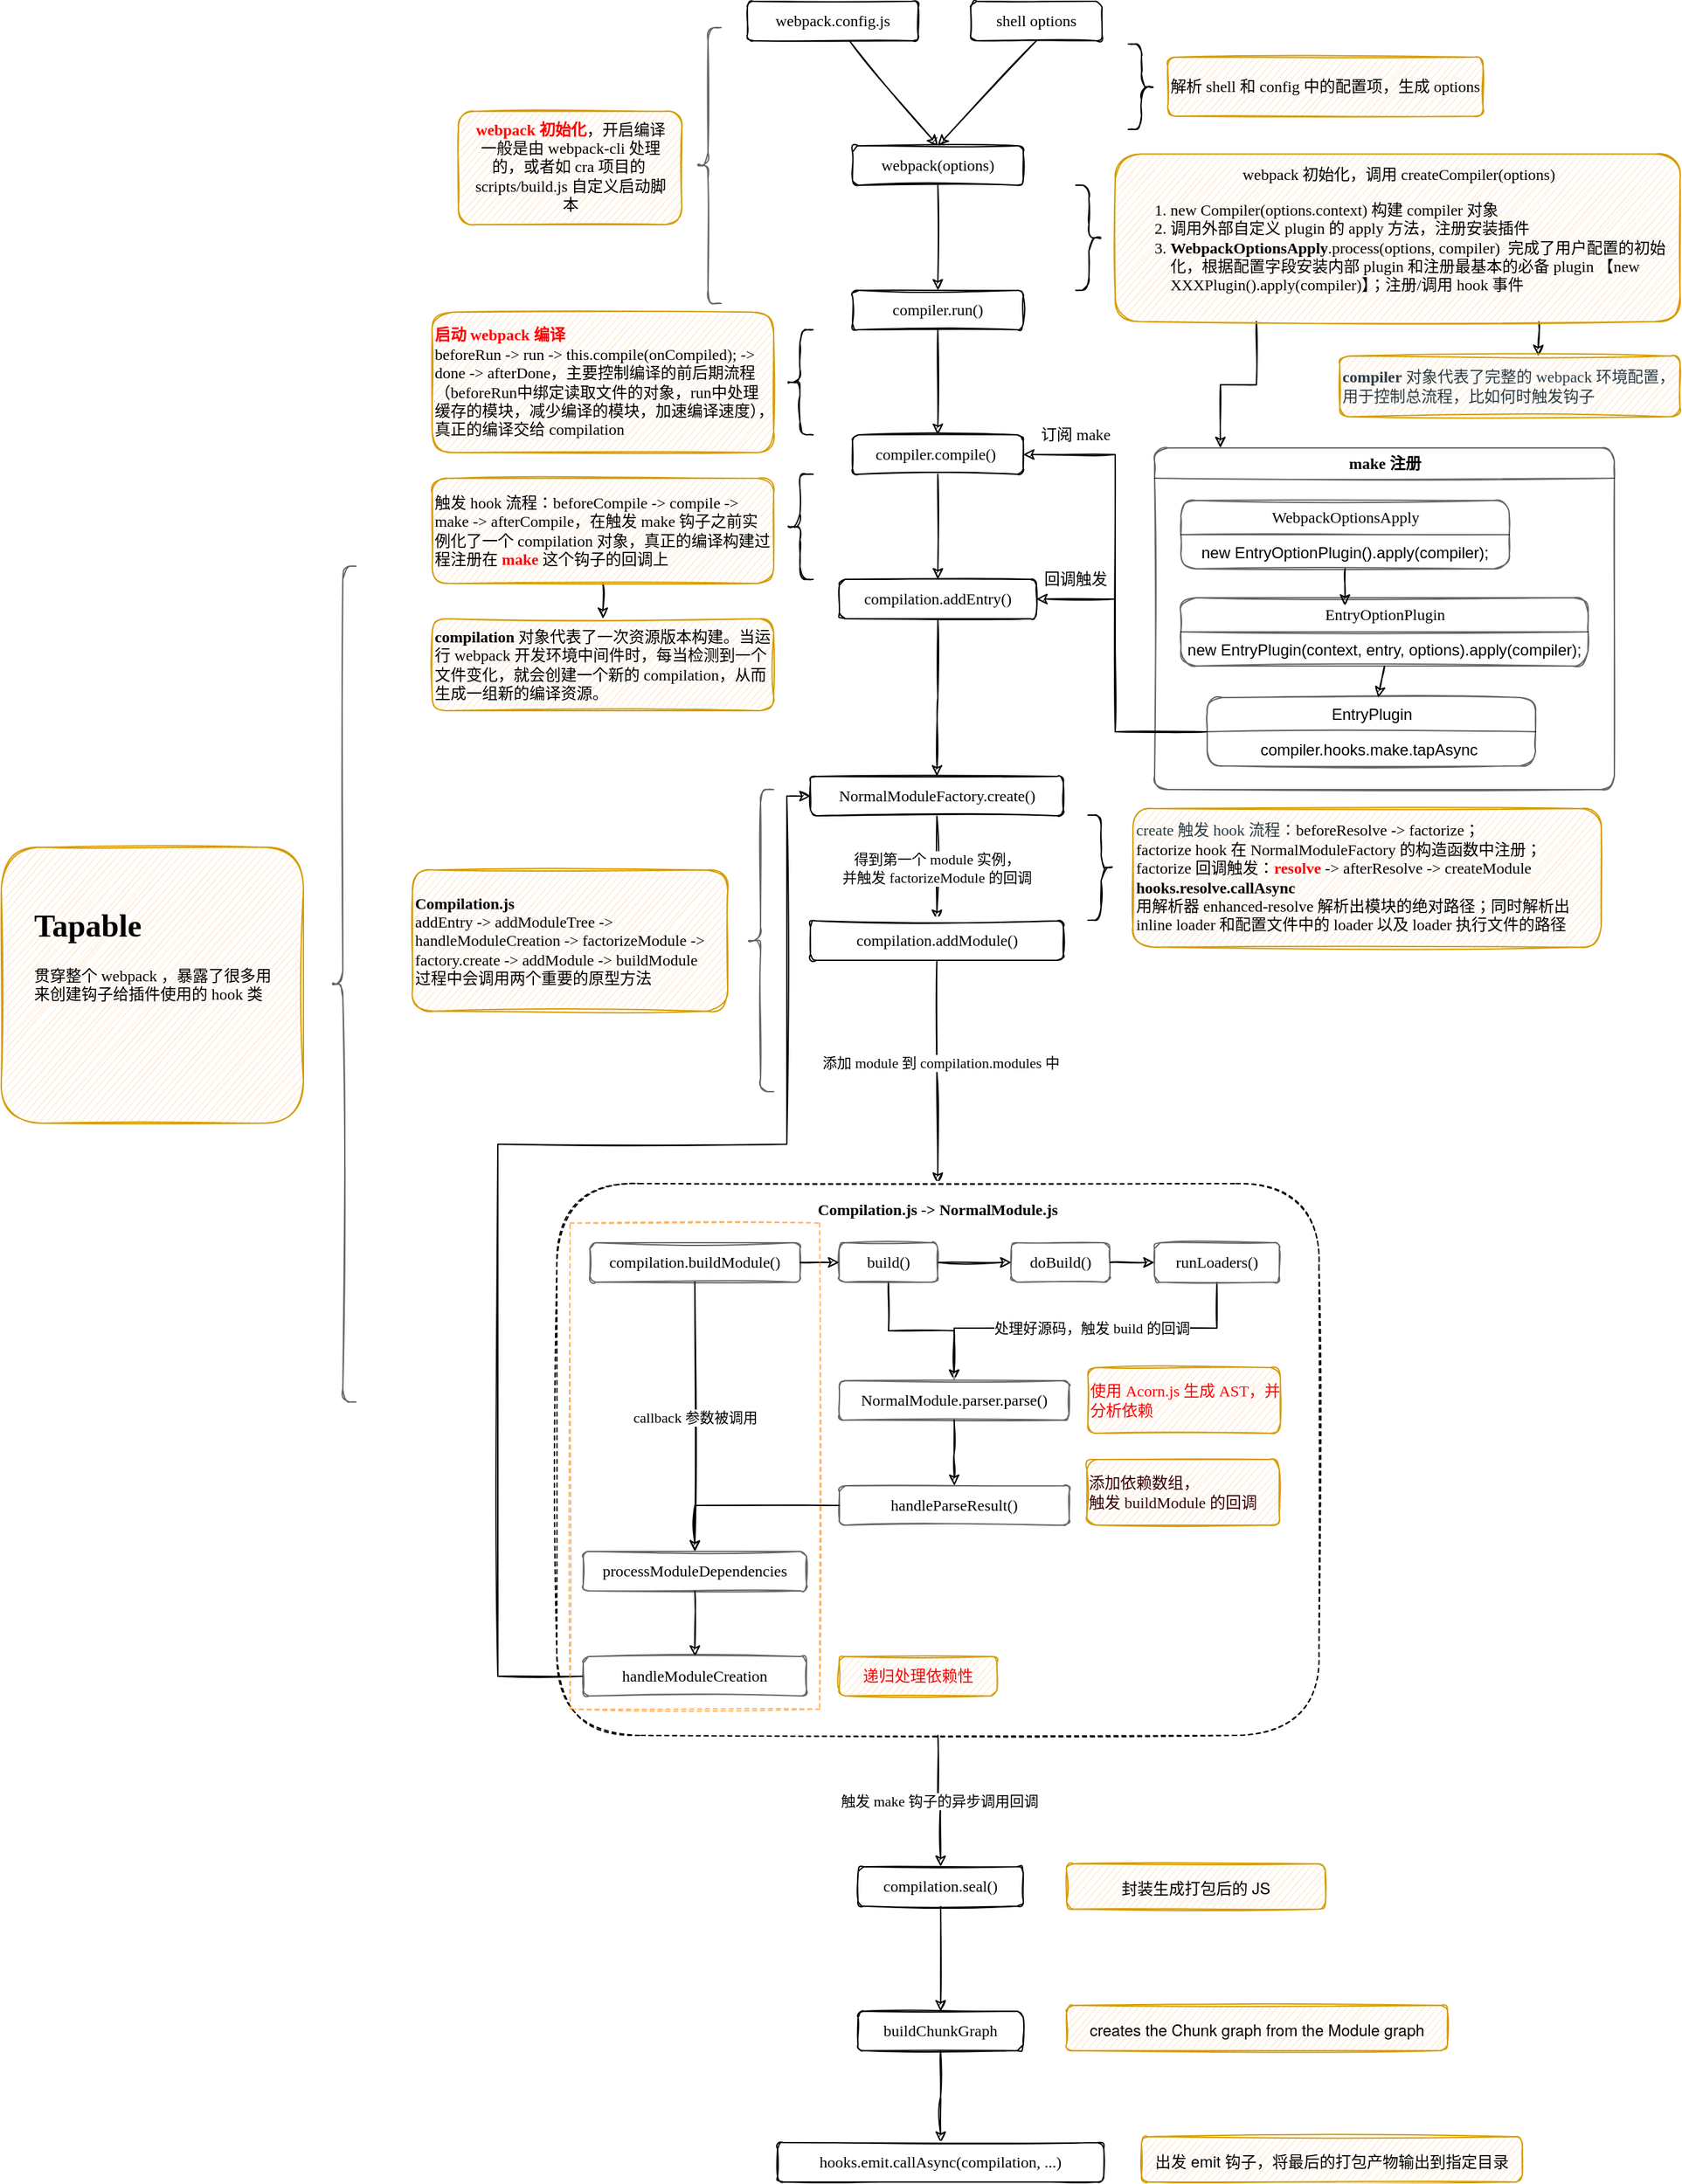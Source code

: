 <mxfile version="14.2.7" type="github">
  <diagram id="C5RBs43oDa-KdzZeNtuy" name="Page-1">
    <mxGraphModel dx="3348" dy="981" grid="1" gridSize="10" guides="1" tooltips="1" connect="1" arrows="1" fold="1" page="1" pageScale="1" pageWidth="1654" pageHeight="2336" background="none" math="0" shadow="0">
      <root>
        <mxCell id="WIyWlLk6GJQsqaUBKTNV-0" />
        <mxCell id="WIyWlLk6GJQsqaUBKTNV-1" parent="WIyWlLk6GJQsqaUBKTNV-0" />
        <mxCell id="P1UB7HSZ6pOWpeYqLjef-21" value="" style="rounded=0;orthogonalLoop=1;jettySize=auto;html=1;fontFamily=Comic Sans MS;entryX=0.5;entryY=0;entryDx=0;entryDy=0;sketch=1;" edge="1" parent="WIyWlLk6GJQsqaUBKTNV-1" source="P1UB7HSZ6pOWpeYqLjef-12" target="P1UB7HSZ6pOWpeYqLjef-20">
          <mxGeometry relative="1" as="geometry" />
        </mxCell>
        <mxCell id="P1UB7HSZ6pOWpeYqLjef-12" value="webpack.config.js" style="rounded=1;whiteSpace=wrap;html=1;fontFamily=Comic Sans MS;sketch=1;" vertex="1" parent="WIyWlLk6GJQsqaUBKTNV-1">
          <mxGeometry x="-912" y="160" width="130" height="30" as="geometry" />
        </mxCell>
        <mxCell id="P1UB7HSZ6pOWpeYqLjef-26" value="" style="edgeStyle=none;rounded=0;orthogonalLoop=1;jettySize=auto;html=1;fontFamily=Comic Sans MS;sketch=1;" edge="1" parent="WIyWlLk6GJQsqaUBKTNV-1" source="P1UB7HSZ6pOWpeYqLjef-20" target="P1UB7HSZ6pOWpeYqLjef-25">
          <mxGeometry relative="1" as="geometry" />
        </mxCell>
        <mxCell id="P1UB7HSZ6pOWpeYqLjef-20" value="webpack(options)" style="rounded=1;whiteSpace=wrap;html=1;fontFamily=Comic Sans MS;sketch=1;" vertex="1" parent="WIyWlLk6GJQsqaUBKTNV-1">
          <mxGeometry x="-832" y="270" width="130" height="30" as="geometry" />
        </mxCell>
        <mxCell id="P1UB7HSZ6pOWpeYqLjef-24" style="edgeStyle=none;rounded=0;orthogonalLoop=1;jettySize=auto;html=1;exitX=0.5;exitY=1;exitDx=0;exitDy=0;entryX=0.5;entryY=0;entryDx=0;entryDy=0;fontFamily=Comic Sans MS;sketch=1;" edge="1" parent="WIyWlLk6GJQsqaUBKTNV-1" source="P1UB7HSZ6pOWpeYqLjef-22" target="P1UB7HSZ6pOWpeYqLjef-20">
          <mxGeometry relative="1" as="geometry" />
        </mxCell>
        <mxCell id="P1UB7HSZ6pOWpeYqLjef-22" value="shell options" style="rounded=1;whiteSpace=wrap;html=1;fontFamily=Comic Sans MS;sketch=1;" vertex="1" parent="WIyWlLk6GJQsqaUBKTNV-1">
          <mxGeometry x="-742" y="160" width="100" height="30" as="geometry" />
        </mxCell>
        <mxCell id="P1UB7HSZ6pOWpeYqLjef-28" value="" style="edgeStyle=none;rounded=0;orthogonalLoop=1;jettySize=auto;html=1;fontFamily=Comic Sans MS;sketch=1;" edge="1" parent="WIyWlLk6GJQsqaUBKTNV-1" source="P1UB7HSZ6pOWpeYqLjef-25" target="P1UB7HSZ6pOWpeYqLjef-27">
          <mxGeometry relative="1" as="geometry" />
        </mxCell>
        <mxCell id="P1UB7HSZ6pOWpeYqLjef-25" value="compiler.run()" style="rounded=1;whiteSpace=wrap;html=1;fontFamily=Comic Sans MS;sketch=1;" vertex="1" parent="WIyWlLk6GJQsqaUBKTNV-1">
          <mxGeometry x="-832" y="380" width="130" height="30" as="geometry" />
        </mxCell>
        <mxCell id="P1UB7HSZ6pOWpeYqLjef-36" value="" style="edgeStyle=none;rounded=0;orthogonalLoop=1;jettySize=auto;html=1;fontFamily=Comic Sans MS;sketch=1;" edge="1" parent="WIyWlLk6GJQsqaUBKTNV-1" source="P1UB7HSZ6pOWpeYqLjef-27" target="P1UB7HSZ6pOWpeYqLjef-35">
          <mxGeometry relative="1" as="geometry" />
        </mxCell>
        <mxCell id="P1UB7HSZ6pOWpeYqLjef-27" value="&lt;span&gt;compiler.compile()&amp;nbsp;&lt;/span&gt;" style="rounded=1;whiteSpace=wrap;html=1;fontFamily=Comic Sans MS;sketch=1;" vertex="1" parent="WIyWlLk6GJQsqaUBKTNV-1">
          <mxGeometry x="-832" y="490" width="130" height="30" as="geometry" />
        </mxCell>
        <mxCell id="P1UB7HSZ6pOWpeYqLjef-33" value="" style="shape=curlyBracket;whiteSpace=wrap;html=1;rounded=1;fontFamily=Comic Sans MS;direction=west;sketch=1;" vertex="1" parent="WIyWlLk6GJQsqaUBKTNV-1">
          <mxGeometry x="-662" y="300" width="20" height="80" as="geometry" />
        </mxCell>
        <mxCell id="P1UB7HSZ6pOWpeYqLjef-120" style="edgeStyle=orthogonalEdgeStyle;rounded=0;sketch=1;orthogonalLoop=1;jettySize=auto;html=1;exitX=0.25;exitY=1;exitDx=0;exitDy=0;entryX=0.143;entryY=0;entryDx=0;entryDy=0;entryPerimeter=0;fontFamily=Comic Sans MS;" edge="1" parent="WIyWlLk6GJQsqaUBKTNV-1" source="P1UB7HSZ6pOWpeYqLjef-34" target="P1UB7HSZ6pOWpeYqLjef-104">
          <mxGeometry relative="1" as="geometry" />
        </mxCell>
        <mxCell id="P1UB7HSZ6pOWpeYqLjef-121" style="edgeStyle=orthogonalEdgeStyle;rounded=0;sketch=1;orthogonalLoop=1;jettySize=auto;html=1;exitX=0.75;exitY=1;exitDx=0;exitDy=0;entryX=0.583;entryY=0;entryDx=0;entryDy=0;entryPerimeter=0;fontFamily=Comic Sans MS;" edge="1" parent="WIyWlLk6GJQsqaUBKTNV-1" source="P1UB7HSZ6pOWpeYqLjef-34" target="P1UB7HSZ6pOWpeYqLjef-80">
          <mxGeometry relative="1" as="geometry" />
        </mxCell>
        <mxCell id="P1UB7HSZ6pOWpeYqLjef-34" value="&lt;div style=&quot;text-align: center&quot;&gt;&lt;span&gt;webpack 初始化，调用 createCompiler(options)&lt;/span&gt;&lt;/div&gt;&lt;ol&gt;&lt;li&gt;new Compiler(&lt;span&gt;options.context&lt;/span&gt;) 构建 compiler 对象&lt;br&gt;&lt;/li&gt;&lt;li&gt;调用外部自定义&amp;nbsp;plugin 的 apply 方法，注册安装插件&lt;/li&gt;&lt;li&gt;&lt;b&gt;WebpackOptionsApply&lt;/b&gt;.process(&lt;span&gt;options, compiler&lt;/span&gt;)&amp;nbsp; 完成了用户配置的初始化，根据配置字段安装内部 plugin 和注册最基本的必备 plugin 【new XXXPlugin().apply(compiler)】；注册/调用 hook 事件&lt;br&gt;&lt;/li&gt;&lt;/ol&gt;" style="text;html=1;whiteSpace=wrap;verticalAlign=middle;overflow=hidden;rounded=1;fontFamily=Comic Sans MS;shadow=0;glass=0;sketch=1;imageAspect=1;sketchStyle=rough;strokeColor=#d79b00;fillColor=#ffe6cc;fillStyle=auto;align=left;" vertex="1" parent="WIyWlLk6GJQsqaUBKTNV-1">
          <mxGeometry x="-632" y="276.25" width="430" height="127.5" as="geometry" />
        </mxCell>
        <mxCell id="P1UB7HSZ6pOWpeYqLjef-35" value="&lt;span&gt;compilation.addEntry()&lt;/span&gt;" style="rounded=1;whiteSpace=wrap;html=1;fontFamily=Comic Sans MS;sketch=1;" vertex="1" parent="WIyWlLk6GJQsqaUBKTNV-1">
          <mxGeometry x="-842" y="600" width="150" height="30" as="geometry" />
        </mxCell>
        <mxCell id="P1UB7HSZ6pOWpeYqLjef-49" value="" style="shape=curlyBracket;whiteSpace=wrap;html=1;rounded=1;fontFamily=Comic Sans MS;direction=west;sketch=1;" vertex="1" parent="WIyWlLk6GJQsqaUBKTNV-1">
          <mxGeometry x="-622" y="192.5" width="20" height="65" as="geometry" />
        </mxCell>
        <mxCell id="P1UB7HSZ6pOWpeYqLjef-50" value="解析 shell 和 config 中的配置项，生成 options" style="text;html=1;whiteSpace=wrap;verticalAlign=middle;overflow=hidden;rounded=1;fontFamily=Comic Sans MS;shadow=0;glass=0;sketch=1;imageAspect=1;sketchStyle=rough;strokeColor=#d79b00;fillColor=#ffe6cc;fillStyle=auto;align=center;" vertex="1" parent="WIyWlLk6GJQsqaUBKTNV-1">
          <mxGeometry x="-592" y="202.5" width="240" height="45" as="geometry" />
        </mxCell>
        <mxCell id="P1UB7HSZ6pOWpeYqLjef-52" value="" style="shape=curlyBracket;whiteSpace=wrap;html=1;rounded=1;shadow=0;glass=0;labelBackgroundColor=none;sketch=1;sketchStyle=rough;strokeColor=#000000;fillColor=#FFFFFF;gradientColor=none;fontFamily=Comic Sans MS;opacity=60;direction=east;" vertex="1" parent="WIyWlLk6GJQsqaUBKTNV-1">
          <mxGeometry x="-952" y="180" width="20" height="210" as="geometry" />
        </mxCell>
        <mxCell id="P1UB7HSZ6pOWpeYqLjef-53" value="&lt;blockquote style=&quot;margin: 0 0 0 40px ; border: none ; padding: 0px&quot;&gt;&lt;/blockquote&gt;" style="text;html=1;whiteSpace=wrap;verticalAlign=middle;overflow=hidden;rounded=1;fontFamily=Comic Sans MS;shadow=0;glass=0;sketch=1;imageAspect=1;sketchStyle=rough;strokeColor=#d79b00;fillColor=#ffe6cc;fillStyle=auto;align=left;" vertex="1" parent="WIyWlLk6GJQsqaUBKTNV-1">
          <mxGeometry x="-1132" y="243.75" width="170" height="86.25" as="geometry" />
        </mxCell>
        <mxCell id="P1UB7HSZ6pOWpeYqLjef-54" value="" style="shape=curlyBracket;whiteSpace=wrap;html=1;rounded=1;shadow=0;glass=0;labelBackgroundColor=none;sketch=1;sketchStyle=rough;strokeColor=#000000;fillColor=#FFFFFF;gradientColor=none;fontFamily=Comic Sans MS;opacity=60;" vertex="1" parent="WIyWlLk6GJQsqaUBKTNV-1">
          <mxGeometry x="-1230" y="590" width="20" height="636.25" as="geometry" />
        </mxCell>
        <mxCell id="P1UB7HSZ6pOWpeYqLjef-69" value="&lt;div style=&quot;text-align: center&quot;&gt;&lt;br&gt;&lt;/div&gt;" style="text;html=1;whiteSpace=wrap;verticalAlign=middle;overflow=hidden;rounded=1;fontFamily=Comic Sans MS;shadow=0;glass=0;sketch=1;imageAspect=1;sketchStyle=rough;strokeColor=#d79b00;fillColor=#ffe6cc;fillStyle=auto;align=left;" vertex="1" parent="WIyWlLk6GJQsqaUBKTNV-1">
          <mxGeometry x="-1480" y="804" width="230" height="210" as="geometry" />
        </mxCell>
        <mxCell id="P1UB7HSZ6pOWpeYqLjef-74" value="&lt;h1&gt;Tapable&lt;/h1&gt;&lt;p&gt;贯穿整个 webpack ，暴露了很多用来创建钩子给插件使用的 hook 类&lt;/p&gt;" style="text;html=1;strokeColor=none;fillColor=none;spacing=5;spacingTop=-20;whiteSpace=wrap;overflow=hidden;rounded=0;shadow=0;glass=0;labelBackgroundColor=none;sketch=1;sketchStyle=rough;fontFamily=Comic Sans MS;opacity=60;" vertex="1" parent="WIyWlLk6GJQsqaUBKTNV-1">
          <mxGeometry x="-1460" y="844" width="190" height="120" as="geometry" />
        </mxCell>
        <mxCell id="P1UB7HSZ6pOWpeYqLjef-77" value="&lt;span style=&quot;text-align: left&quot;&gt;&lt;b&gt;&lt;font color=&quot;#ff0000&quot;&gt;webpack 初始化&lt;/font&gt;&lt;/b&gt;，开启编译一般是由 webpack-cli 处理的，或者如 cra 项目的&amp;nbsp;&lt;/span&gt;&lt;br style=&quot;text-align: left&quot;&gt;&lt;span style=&quot;text-align: left&quot;&gt;scripts/build.js&amp;nbsp;&lt;/span&gt;&lt;span style=&quot;text-align: left&quot;&gt;自定义启动脚本&lt;/span&gt;" style="text;html=1;strokeColor=none;fillColor=none;align=center;verticalAlign=middle;whiteSpace=wrap;rounded=0;shadow=0;glass=0;labelBackgroundColor=none;sketch=1;sketchStyle=rough;fontFamily=Comic Sans MS;opacity=60;" vertex="1" parent="WIyWlLk6GJQsqaUBKTNV-1">
          <mxGeometry x="-1125.25" y="246" width="156.5" height="80" as="geometry" />
        </mxCell>
        <mxCell id="P1UB7HSZ6pOWpeYqLjef-80" value="&lt;font color=&quot;#2b3a42&quot; style=&quot;font-size: 12px&quot;&gt;&lt;b&gt;compiler&lt;/b&gt; 对象代表了完整的 webpack 环境配置，用于控制总流程，比如何时触发钩子&lt;/font&gt;" style="text;html=1;whiteSpace=wrap;verticalAlign=middle;overflow=hidden;rounded=1;fontFamily=Comic Sans MS;shadow=0;glass=0;sketch=1;imageAspect=1;sketchStyle=rough;strokeColor=#d79b00;fillColor=#ffe6cc;fillStyle=auto;align=left;" vertex="1" parent="WIyWlLk6GJQsqaUBKTNV-1">
          <mxGeometry x="-461" y="430.01" width="259" height="46.25" as="geometry" />
        </mxCell>
        <mxCell id="P1UB7HSZ6pOWpeYqLjef-94" value="" style="shape=curlyBracket;whiteSpace=wrap;html=1;rounded=1;fontFamily=Comic Sans MS;direction=east;sketch=1;" vertex="1" parent="WIyWlLk6GJQsqaUBKTNV-1">
          <mxGeometry x="-882" y="410" width="20" height="80" as="geometry" />
        </mxCell>
        <mxCell id="P1UB7HSZ6pOWpeYqLjef-95" value="&lt;b&gt;&lt;font color=&quot;#ff0000&quot;&gt;启动 webpack 编译&lt;/font&gt;&lt;/b&gt;&lt;br&gt;beforeRun -&amp;gt; run -&amp;gt; this.compile(onCompiled); -&amp;gt; done -&amp;gt; afterDone，主要控制编译的前后期流程&lt;span&gt;（beforeRun中绑定读取文件的对象，run中处理缓存的模块，减少编译的模块，加速编译速度），&lt;/span&gt;真正的编译交给 compilation" style="text;html=1;whiteSpace=wrap;verticalAlign=middle;overflow=hidden;rounded=1;fontFamily=Comic Sans MS;shadow=0;glass=0;sketch=1;imageAspect=1;sketchStyle=rough;strokeColor=#d79b00;fillColor=#ffe6cc;fillStyle=auto;align=left;" vertex="1" parent="WIyWlLk6GJQsqaUBKTNV-1">
          <mxGeometry x="-1152" y="396.57" width="260" height="106.87" as="geometry" />
        </mxCell>
        <mxCell id="P1UB7HSZ6pOWpeYqLjef-96" value="" style="shape=curlyBracket;whiteSpace=wrap;html=1;rounded=1;fontFamily=Comic Sans MS;direction=east;sketch=1;" vertex="1" parent="WIyWlLk6GJQsqaUBKTNV-1">
          <mxGeometry x="-882" y="520" width="20" height="80" as="geometry" />
        </mxCell>
        <mxCell id="P1UB7HSZ6pOWpeYqLjef-100" value="" style="edgeStyle=none;rounded=0;sketch=1;orthogonalLoop=1;jettySize=auto;html=1;fontFamily=Comic Sans MS;" edge="1" parent="WIyWlLk6GJQsqaUBKTNV-1" source="P1UB7HSZ6pOWpeYqLjef-97" target="P1UB7HSZ6pOWpeYqLjef-99">
          <mxGeometry relative="1" as="geometry" />
        </mxCell>
        <mxCell id="P1UB7HSZ6pOWpeYqLjef-97" value="&lt;span&gt;触发 hook 流程：beforeCompile -&amp;gt; compile -&amp;gt; make -&amp;gt; afterCompile，在触发 make 钩子之前实例化了一个 compilation 对象，&lt;/span&gt;真正的编译构建过程注册在 &lt;b&gt;&lt;font color=&quot;#ff0000&quot;&gt;make&lt;/font&gt;&lt;/b&gt; 这个钩子的回调上" style="text;html=1;whiteSpace=wrap;verticalAlign=middle;overflow=hidden;rounded=1;fontFamily=Comic Sans MS;shadow=0;glass=0;sketch=1;imageAspect=1;sketchStyle=rough;strokeColor=#d79b00;fillColor=#ffe6cc;fillStyle=auto;align=left;" vertex="1" parent="WIyWlLk6GJQsqaUBKTNV-1">
          <mxGeometry x="-1152" y="523.13" width="260" height="80" as="geometry" />
        </mxCell>
        <mxCell id="P1UB7HSZ6pOWpeYqLjef-99" value="&lt;b&gt;compilation&lt;/b&gt; 对象代表了一次资源版本构建。当运行 webpack 开发环境中间件时，每当检测到一个文件变化，就会创建一个新的 compilation，从而生成一组新的编译资源。" style="text;html=1;whiteSpace=wrap;verticalAlign=middle;overflow=hidden;rounded=1;fontFamily=Comic Sans MS;shadow=0;glass=0;sketch=1;imageAspect=1;sketchStyle=rough;strokeColor=#d79b00;fillColor=#ffe6cc;fillStyle=auto;align=left;" vertex="1" parent="WIyWlLk6GJQsqaUBKTNV-1">
          <mxGeometry x="-1152" y="630" width="260" height="70" as="geometry" />
        </mxCell>
        <mxCell id="P1UB7HSZ6pOWpeYqLjef-104" value="make 注册" style="swimlane;rounded=1;shadow=0;glass=0;labelBackgroundColor=none;sketch=1;sketchStyle=rough;strokeColor=#000000;fillColor=#FFFFFF;gradientColor=none;fontFamily=Comic Sans MS;opacity=60;html=1;" vertex="1" parent="WIyWlLk6GJQsqaUBKTNV-1">
          <mxGeometry x="-602" y="500" width="350" height="260" as="geometry" />
        </mxCell>
        <mxCell id="P1UB7HSZ6pOWpeYqLjef-117" style="edgeStyle=none;rounded=0;sketch=1;orthogonalLoop=1;jettySize=auto;html=1;exitX=0.5;exitY=1;exitDx=0;exitDy=0;entryX=0.403;entryY=0.115;entryDx=0;entryDy=0;entryPerimeter=0;fontFamily=Comic Sans MS;" edge="1" parent="P1UB7HSZ6pOWpeYqLjef-104" source="P1UB7HSZ6pOWpeYqLjef-105" target="P1UB7HSZ6pOWpeYqLjef-110">
          <mxGeometry relative="1" as="geometry" />
        </mxCell>
        <mxCell id="P1UB7HSZ6pOWpeYqLjef-105" value="&lt;span style=&quot;text-align: left&quot;&gt;WebpackOptionsApply&lt;/span&gt;" style="swimlane;fontStyle=0;childLayout=stackLayout;horizontal=1;startSize=26;fillColor=none;horizontalStack=0;resizeParent=1;resizeParentMax=0;resizeLast=0;collapsible=1;marginBottom=0;rounded=1;shadow=0;glass=0;labelBackgroundColor=none;sketch=1;sketchStyle=rough;strokeColor=#000000;fontFamily=Comic Sans MS;opacity=60;html=1;" vertex="1" parent="P1UB7HSZ6pOWpeYqLjef-104">
          <mxGeometry x="20" y="40" width="250" height="52" as="geometry" />
        </mxCell>
        <mxCell id="P1UB7HSZ6pOWpeYqLjef-106" value="new EntryOptionPlugin().apply(compiler);" style="text;strokeColor=none;fillColor=none;align=center;verticalAlign=top;spacingLeft=4;spacingRight=4;overflow=hidden;rotatable=0;points=[[0,0.5],[1,0.5]];portConstraint=eastwest;" vertex="1" parent="P1UB7HSZ6pOWpeYqLjef-105">
          <mxGeometry y="26" width="250" height="26" as="geometry" />
        </mxCell>
        <mxCell id="P1UB7HSZ6pOWpeYqLjef-118" style="edgeStyle=none;rounded=0;sketch=1;orthogonalLoop=1;jettySize=auto;html=1;exitX=0.5;exitY=1;exitDx=0;exitDy=0;fontFamily=Comic Sans MS;" edge="1" parent="P1UB7HSZ6pOWpeYqLjef-104" source="P1UB7HSZ6pOWpeYqLjef-110" target="P1UB7HSZ6pOWpeYqLjef-112">
          <mxGeometry relative="1" as="geometry" />
        </mxCell>
        <mxCell id="P1UB7HSZ6pOWpeYqLjef-110" value="&lt;span style=&quot;text-align: left&quot;&gt;EntryOptionPlugin&lt;/span&gt;" style="swimlane;fontStyle=0;childLayout=stackLayout;horizontal=1;startSize=26;fillColor=none;horizontalStack=0;resizeParent=1;resizeParentMax=0;resizeLast=0;collapsible=1;marginBottom=0;rounded=1;shadow=0;glass=0;labelBackgroundColor=none;sketch=1;sketchStyle=rough;strokeColor=#000000;fontFamily=Comic Sans MS;opacity=60;html=1;" vertex="1" parent="P1UB7HSZ6pOWpeYqLjef-104">
          <mxGeometry x="20" y="114" width="310" height="52" as="geometry" />
        </mxCell>
        <mxCell id="P1UB7HSZ6pOWpeYqLjef-111" value="new EntryPlugin(context, entry, options).apply(compiler);" style="text;strokeColor=none;fillColor=none;align=center;verticalAlign=top;spacingLeft=4;spacingRight=4;overflow=hidden;rotatable=0;points=[[0,0.5],[1,0.5]];portConstraint=eastwest;" vertex="1" parent="P1UB7HSZ6pOWpeYqLjef-110">
          <mxGeometry y="26" width="310" height="26" as="geometry" />
        </mxCell>
        <mxCell id="P1UB7HSZ6pOWpeYqLjef-112" value="&lt;span style=&quot;font-family: &amp;#34;helvetica&amp;#34;&quot;&gt;EntryPlugin&lt;/span&gt;" style="swimlane;fontStyle=0;childLayout=stackLayout;horizontal=1;startSize=26;fillColor=none;horizontalStack=0;resizeParent=1;resizeParentMax=0;resizeLast=0;collapsible=1;marginBottom=0;rounded=1;shadow=0;glass=0;labelBackgroundColor=none;sketch=1;sketchStyle=rough;strokeColor=#000000;fontFamily=Comic Sans MS;opacity=60;html=1;" vertex="1" parent="P1UB7HSZ6pOWpeYqLjef-104">
          <mxGeometry x="40" y="190" width="250" height="52" as="geometry" />
        </mxCell>
        <mxCell id="P1UB7HSZ6pOWpeYqLjef-113" value="compiler.hooks.make.tapAsync " style="text;strokeColor=none;fillColor=none;align=center;verticalAlign=top;spacingLeft=4;spacingRight=4;overflow=hidden;rotatable=0;points=[[0,0.5],[1,0.5]];portConstraint=eastwest;" vertex="1" parent="P1UB7HSZ6pOWpeYqLjef-112">
          <mxGeometry y="26" width="250" height="26" as="geometry" />
        </mxCell>
        <mxCell id="P1UB7HSZ6pOWpeYqLjef-119" style="edgeStyle=orthogonalEdgeStyle;rounded=0;sketch=1;orthogonalLoop=1;jettySize=auto;html=1;exitX=0;exitY=0.5;exitDx=0;exitDy=0;entryX=1;entryY=0.5;entryDx=0;entryDy=0;fontFamily=Comic Sans MS;" edge="1" parent="WIyWlLk6GJQsqaUBKTNV-1" source="P1UB7HSZ6pOWpeYqLjef-112" target="P1UB7HSZ6pOWpeYqLjef-27">
          <mxGeometry relative="1" as="geometry" />
        </mxCell>
        <mxCell id="P1UB7HSZ6pOWpeYqLjef-122" value="订阅 make" style="text;html=1;strokeColor=none;fillColor=none;align=center;verticalAlign=middle;whiteSpace=wrap;rounded=0;shadow=0;glass=0;labelBackgroundColor=none;sketch=1;sketchStyle=rough;fontFamily=Comic Sans MS;opacity=60;" vertex="1" parent="WIyWlLk6GJQsqaUBKTNV-1">
          <mxGeometry x="-692" y="480" width="60" height="20" as="geometry" />
        </mxCell>
        <mxCell id="P1UB7HSZ6pOWpeYqLjef-123" style="edgeStyle=orthogonalEdgeStyle;rounded=0;sketch=1;orthogonalLoop=1;jettySize=auto;html=1;exitX=0;exitY=0.5;exitDx=0;exitDy=0;entryX=1;entryY=0.5;entryDx=0;entryDy=0;fontFamily=Comic Sans MS;" edge="1" parent="WIyWlLk6GJQsqaUBKTNV-1" source="P1UB7HSZ6pOWpeYqLjef-112" target="P1UB7HSZ6pOWpeYqLjef-35">
          <mxGeometry relative="1" as="geometry">
            <Array as="points">
              <mxPoint x="-632" y="716" />
              <mxPoint x="-632" y="615" />
            </Array>
          </mxGeometry>
        </mxCell>
        <mxCell id="P1UB7HSZ6pOWpeYqLjef-124" value="回调触发" style="text;html=1;strokeColor=none;fillColor=none;align=center;verticalAlign=middle;whiteSpace=wrap;rounded=0;shadow=0;glass=0;labelBackgroundColor=none;sketch=1;sketchStyle=rough;fontFamily=Comic Sans MS;opacity=60;" vertex="1" parent="WIyWlLk6GJQsqaUBKTNV-1">
          <mxGeometry x="-692" y="590" width="60" height="20" as="geometry" />
        </mxCell>
        <mxCell id="P1UB7HSZ6pOWpeYqLjef-132" style="edgeStyle=orthogonalEdgeStyle;rounded=0;sketch=1;orthogonalLoop=1;jettySize=auto;html=1;exitX=0.5;exitY=1;exitDx=0;exitDy=0;fontFamily=Comic Sans MS;" edge="1" parent="WIyWlLk6GJQsqaUBKTNV-1" source="P1UB7HSZ6pOWpeYqLjef-35" target="P1UB7HSZ6pOWpeYqLjef-129">
          <mxGeometry relative="1" as="geometry">
            <mxPoint x="-767" y="740" as="sourcePoint" />
          </mxGeometry>
        </mxCell>
        <object label="得到第一个 module 实例，&lt;br&gt;并触发 factorizeModule 的回调" id="P1UB7HSZ6pOWpeYqLjef-135">
          <mxCell style="edgeStyle=orthogonalEdgeStyle;rounded=0;sketch=1;orthogonalLoop=1;jettySize=auto;html=1;fontFamily=Comic Sans MS;" edge="1" parent="WIyWlLk6GJQsqaUBKTNV-1" source="P1UB7HSZ6pOWpeYqLjef-129" target="P1UB7HSZ6pOWpeYqLjef-134">
            <mxGeometry relative="1" as="geometry" />
          </mxCell>
        </object>
        <mxCell id="P1UB7HSZ6pOWpeYqLjef-129" value="NormalModuleFactory.create()" style="rounded=1;whiteSpace=wrap;html=1;fontFamily=Comic Sans MS;sketch=1;" vertex="1" parent="WIyWlLk6GJQsqaUBKTNV-1">
          <mxGeometry x="-864" y="750" width="192.5" height="30" as="geometry" />
        </mxCell>
        <mxCell id="P1UB7HSZ6pOWpeYqLjef-133" value="&lt;font color=&quot;#2b3a42&quot;&gt;create 触发 hook 流程：&lt;/font&gt;beforeResolve -&amp;gt;&amp;nbsp;factorize；&lt;br&gt;factorize hook 在&amp;nbsp;NormalModuleFactory 的构造函数中注册；&lt;br&gt;factorize 回调触发：&lt;b&gt;&lt;font color=&quot;#ff0000&quot;&gt;resolve&lt;/font&gt;&lt;/b&gt; -&amp;gt;&amp;nbsp;afterResolve -&amp;gt;&amp;nbsp;createModule&lt;br&gt;&lt;span style=&quot;text-align: center&quot;&gt;&lt;b&gt;hooks.resolve.callAsync&amp;nbsp;&lt;br&gt;&lt;/b&gt;&lt;/span&gt;用解析器 enhanced-resolve 解析出模块的绝对路径；同时解析出 inline loader 和配置文件中的 loader 以及 loader 执行文件的路径" style="text;html=1;whiteSpace=wrap;verticalAlign=middle;overflow=hidden;rounded=1;fontFamily=Comic Sans MS;shadow=0;glass=0;sketch=1;imageAspect=1;sketchStyle=rough;strokeColor=#d79b00;fillColor=#ffe6cc;fillStyle=auto;align=left;" vertex="1" parent="WIyWlLk6GJQsqaUBKTNV-1">
          <mxGeometry x="-618.5" y="774.5" width="356.5" height="105.5" as="geometry" />
        </mxCell>
        <mxCell id="P1UB7HSZ6pOWpeYqLjef-138" value="" style="edgeStyle=orthogonalEdgeStyle;rounded=0;sketch=1;orthogonalLoop=1;jettySize=auto;html=1;fontFamily=Comic Sans MS;entryX=0.5;entryY=0;entryDx=0;entryDy=0;" edge="1" parent="WIyWlLk6GJQsqaUBKTNV-1" source="P1UB7HSZ6pOWpeYqLjef-134" target="P1UB7HSZ6pOWpeYqLjef-147">
          <mxGeometry relative="1" as="geometry">
            <mxPoint x="-767.75" y="970" as="targetPoint" />
          </mxGeometry>
        </mxCell>
        <mxCell id="P1UB7HSZ6pOWpeYqLjef-146" value="添加 module 到 compilation.modules 中" style="edgeLabel;html=1;align=center;verticalAlign=middle;resizable=0;points=[];fontFamily=Comic Sans MS;" vertex="1" connectable="0" parent="P1UB7HSZ6pOWpeYqLjef-138">
          <mxGeometry x="-0.085" y="2" relative="1" as="geometry">
            <mxPoint as="offset" />
          </mxGeometry>
        </mxCell>
        <mxCell id="P1UB7HSZ6pOWpeYqLjef-134" value="compilation.addModule()" style="rounded=1;whiteSpace=wrap;html=1;fontFamily=Comic Sans MS;sketch=1;" vertex="1" parent="WIyWlLk6GJQsqaUBKTNV-1">
          <mxGeometry x="-864" y="860" width="192.5" height="30" as="geometry" />
        </mxCell>
        <mxCell id="P1UB7HSZ6pOWpeYqLjef-141" value="" style="shape=curlyBracket;whiteSpace=wrap;html=1;rounded=1;fontFamily=Comic Sans MS;direction=west;sketch=1;" vertex="1" parent="WIyWlLk6GJQsqaUBKTNV-1">
          <mxGeometry x="-652.75" y="779.5" width="20" height="80" as="geometry" />
        </mxCell>
        <mxCell id="P1UB7HSZ6pOWpeYqLjef-142" value="&lt;span&gt;&lt;b&gt;Compilation.js&lt;/b&gt;&lt;br&gt;addEntry -&amp;gt; addModuleTree -&amp;gt; handleModuleCreation -&amp;gt; factorizeModule -&amp;gt; factory.create -&amp;gt; addModule -&amp;gt; buildModule&amp;nbsp;&lt;br&gt;过程中会调用两个重要的原型方法&lt;br&gt;&lt;/span&gt;" style="text;html=1;whiteSpace=wrap;verticalAlign=middle;overflow=hidden;rounded=1;fontFamily=Comic Sans MS;shadow=0;glass=0;sketch=1;imageAspect=1;sketchStyle=rough;strokeColor=#d79b00;fillColor=#ffe6cc;fillStyle=auto;align=left;" vertex="1" parent="WIyWlLk6GJQsqaUBKTNV-1">
          <mxGeometry x="-1167" y="821.25" width="240" height="107.5" as="geometry" />
        </mxCell>
        <mxCell id="P1UB7HSZ6pOWpeYqLjef-144" value="" style="shape=curlyBracket;whiteSpace=wrap;html=1;rounded=1;shadow=0;glass=0;labelBackgroundColor=none;sketch=1;sketchStyle=rough;strokeColor=#000000;fillColor=#FFFFFF;gradientColor=none;fontFamily=Comic Sans MS;opacity=60;align=center;" vertex="1" parent="WIyWlLk6GJQsqaUBKTNV-1">
          <mxGeometry x="-912" y="760" width="20" height="230" as="geometry" />
        </mxCell>
        <mxCell id="P1UB7HSZ6pOWpeYqLjef-192" value="触发 make 钩子的异步调用回调" style="edgeStyle=orthogonalEdgeStyle;rounded=0;sketch=1;orthogonalLoop=1;jettySize=auto;html=1;fontFamily=Comic Sans MS;" edge="1" parent="WIyWlLk6GJQsqaUBKTNV-1" source="P1UB7HSZ6pOWpeYqLjef-147" target="P1UB7HSZ6pOWpeYqLjef-191">
          <mxGeometry relative="1" as="geometry" />
        </mxCell>
        <mxCell id="P1UB7HSZ6pOWpeYqLjef-147" value="" style="rounded=1;whiteSpace=wrap;html=1;fontFamily=Comic Sans MS;sketch=1;dashed=1;" vertex="1" parent="WIyWlLk6GJQsqaUBKTNV-1">
          <mxGeometry x="-1057.12" y="1060" width="580.25" height="420" as="geometry" />
        </mxCell>
        <mxCell id="P1UB7HSZ6pOWpeYqLjef-156" value="&lt;b&gt;Compilation.js&amp;nbsp;-&amp;gt; NormalModule.js&lt;/b&gt;" style="text;html=1;strokeColor=none;fillColor=none;align=center;verticalAlign=middle;whiteSpace=wrap;rounded=0;shadow=0;glass=0;dashed=1;labelBackgroundColor=none;sketch=1;sketchStyle=rough;fontFamily=Comic Sans MS;opacity=60;" vertex="1" parent="WIyWlLk6GJQsqaUBKTNV-1">
          <mxGeometry x="-916.99" y="1070" width="300" height="20" as="geometry" />
        </mxCell>
        <mxCell id="P1UB7HSZ6pOWpeYqLjef-159" style="edgeStyle=orthogonalEdgeStyle;rounded=0;sketch=1;orthogonalLoop=1;jettySize=auto;html=1;exitX=1;exitY=0.5;exitDx=0;exitDy=0;entryX=0;entryY=0.5;entryDx=0;entryDy=0;fontFamily=Comic Sans MS;" edge="1" parent="WIyWlLk6GJQsqaUBKTNV-1" source="P1UB7HSZ6pOWpeYqLjef-157" target="P1UB7HSZ6pOWpeYqLjef-158">
          <mxGeometry relative="1" as="geometry" />
        </mxCell>
        <mxCell id="P1UB7HSZ6pOWpeYqLjef-157" value="doBuild()" style="rounded=1;whiteSpace=wrap;html=1;shadow=0;glass=0;labelBackgroundColor=none;sketch=1;sketchStyle=rough;strokeColor=#000000;fillColor=#FFFFFF;gradientColor=none;fontFamily=Comic Sans MS;opacity=60;align=center;" vertex="1" parent="WIyWlLk6GJQsqaUBKTNV-1">
          <mxGeometry x="-711.12" y="1105" width="75" height="30" as="geometry" />
        </mxCell>
        <mxCell id="P1UB7HSZ6pOWpeYqLjef-161" value="" style="edgeStyle=orthogonalEdgeStyle;rounded=0;sketch=1;orthogonalLoop=1;jettySize=auto;html=1;fontFamily=Comic Sans MS;entryX=0.5;entryY=0;entryDx=0;entryDy=0;" edge="1" parent="WIyWlLk6GJQsqaUBKTNV-1" source="P1UB7HSZ6pOWpeYqLjef-158" target="P1UB7HSZ6pOWpeYqLjef-167">
          <mxGeometry relative="1" as="geometry">
            <mxPoint x="-554.62" y="1185" as="targetPoint" />
            <Array as="points">
              <mxPoint x="-555.12" y="1170" />
              <mxPoint x="-754.12" y="1170" />
            </Array>
          </mxGeometry>
        </mxCell>
        <mxCell id="P1UB7HSZ6pOWpeYqLjef-170" value="处理好源码，触发 build 的回调" style="edgeLabel;html=1;align=center;verticalAlign=middle;resizable=0;points=[];fontFamily=Comic Sans MS;" vertex="1" connectable="0" parent="P1UB7HSZ6pOWpeYqLjef-161">
          <mxGeometry x="-0.116" y="2" relative="1" as="geometry">
            <mxPoint x="-8.94" y="-2" as="offset" />
          </mxGeometry>
        </mxCell>
        <mxCell id="P1UB7HSZ6pOWpeYqLjef-158" value="runLoaders()" style="rounded=1;whiteSpace=wrap;html=1;shadow=0;glass=0;labelBackgroundColor=none;sketch=1;sketchStyle=rough;strokeColor=#000000;fillColor=#FFFFFF;gradientColor=none;fontFamily=Comic Sans MS;opacity=60;align=center;" vertex="1" parent="WIyWlLk6GJQsqaUBKTNV-1">
          <mxGeometry x="-602.12" y="1105" width="95" height="30" as="geometry" />
        </mxCell>
        <mxCell id="P1UB7HSZ6pOWpeYqLjef-166" style="edgeStyle=orthogonalEdgeStyle;rounded=0;sketch=1;orthogonalLoop=1;jettySize=auto;html=1;exitX=1;exitY=0.5;exitDx=0;exitDy=0;entryX=0;entryY=0.5;entryDx=0;entryDy=0;fontFamily=Comic Sans MS;" edge="1" parent="WIyWlLk6GJQsqaUBKTNV-1" source="P1UB7HSZ6pOWpeYqLjef-164" target="P1UB7HSZ6pOWpeYqLjef-157">
          <mxGeometry relative="1" as="geometry" />
        </mxCell>
        <mxCell id="P1UB7HSZ6pOWpeYqLjef-169" style="edgeStyle=orthogonalEdgeStyle;rounded=0;sketch=1;orthogonalLoop=1;jettySize=auto;html=1;exitX=0.5;exitY=1;exitDx=0;exitDy=0;entryX=0.5;entryY=0;entryDx=0;entryDy=0;fontFamily=Comic Sans MS;" edge="1" parent="WIyWlLk6GJQsqaUBKTNV-1" source="P1UB7HSZ6pOWpeYqLjef-164" target="P1UB7HSZ6pOWpeYqLjef-167">
          <mxGeometry relative="1" as="geometry">
            <Array as="points">
              <mxPoint x="-805.12" y="1172" />
              <mxPoint x="-755.12" y="1172" />
            </Array>
          </mxGeometry>
        </mxCell>
        <mxCell id="P1UB7HSZ6pOWpeYqLjef-164" value="build()" style="rounded=1;whiteSpace=wrap;html=1;shadow=0;glass=0;labelBackgroundColor=none;sketch=1;sketchStyle=rough;strokeColor=#000000;fillColor=#FFFFFF;gradientColor=none;fontFamily=Comic Sans MS;opacity=60;align=center;" vertex="1" parent="WIyWlLk6GJQsqaUBKTNV-1">
          <mxGeometry x="-842.12" y="1105" width="75" height="30" as="geometry" />
        </mxCell>
        <mxCell id="P1UB7HSZ6pOWpeYqLjef-175" value="" style="edgeStyle=orthogonalEdgeStyle;rounded=0;sketch=1;orthogonalLoop=1;jettySize=auto;html=1;fontFamily=Comic Sans MS;" edge="1" parent="WIyWlLk6GJQsqaUBKTNV-1" source="P1UB7HSZ6pOWpeYqLjef-167" target="P1UB7HSZ6pOWpeYqLjef-174">
          <mxGeometry relative="1" as="geometry" />
        </mxCell>
        <mxCell id="P1UB7HSZ6pOWpeYqLjef-167" value="NormalModule.parser.parse()" style="rounded=1;whiteSpace=wrap;html=1;shadow=0;glass=0;labelBackgroundColor=none;sketch=1;sketchStyle=rough;strokeColor=#000000;fillColor=#FFFFFF;gradientColor=none;fontFamily=Comic Sans MS;opacity=60;align=center;" vertex="1" parent="WIyWlLk6GJQsqaUBKTNV-1">
          <mxGeometry x="-842.12" y="1210" width="175" height="30" as="geometry" />
        </mxCell>
        <mxCell id="P1UB7HSZ6pOWpeYqLjef-172" value="&lt;span&gt;&lt;font color=&quot;#ff0000&quot;&gt;使用 Acorn.js 生成 AST，并分析依赖&lt;/font&gt;&lt;br&gt;&lt;/span&gt;" style="text;html=1;whiteSpace=wrap;verticalAlign=middle;overflow=hidden;rounded=1;fontFamily=Comic Sans MS;shadow=0;glass=0;sketch=1;imageAspect=1;sketchStyle=rough;strokeColor=#d79b00;fillColor=#ffe6cc;fillStyle=auto;align=left;" vertex="1" parent="WIyWlLk6GJQsqaUBKTNV-1">
          <mxGeometry x="-652.75" y="1200" width="146.5" height="50" as="geometry" />
        </mxCell>
        <mxCell id="P1UB7HSZ6pOWpeYqLjef-176" style="edgeStyle=orthogonalEdgeStyle;rounded=0;sketch=1;orthogonalLoop=1;jettySize=auto;html=1;exitX=1;exitY=0.5;exitDx=0;exitDy=0;entryX=0;entryY=0.5;entryDx=0;entryDy=0;fontFamily=Comic Sans MS;" edge="1" parent="WIyWlLk6GJQsqaUBKTNV-1" source="P1UB7HSZ6pOWpeYqLjef-173" target="P1UB7HSZ6pOWpeYqLjef-164">
          <mxGeometry relative="1" as="geometry" />
        </mxCell>
        <mxCell id="P1UB7HSZ6pOWpeYqLjef-179" value="callback 参数被调用" style="edgeStyle=orthogonalEdgeStyle;rounded=0;sketch=1;orthogonalLoop=1;jettySize=auto;html=1;fontFamily=Comic Sans MS;" edge="1" parent="WIyWlLk6GJQsqaUBKTNV-1" source="P1UB7HSZ6pOWpeYqLjef-173" target="P1UB7HSZ6pOWpeYqLjef-178">
          <mxGeometry relative="1" as="geometry" />
        </mxCell>
        <mxCell id="P1UB7HSZ6pOWpeYqLjef-173" value="compilation.&lt;span style=&quot;text-align: left&quot;&gt;buildModule&lt;/span&gt;()" style="rounded=1;whiteSpace=wrap;html=1;shadow=0;glass=0;labelBackgroundColor=none;sketch=1;sketchStyle=rough;strokeColor=#000000;fillColor=#FFFFFF;gradientColor=none;fontFamily=Comic Sans MS;opacity=60;align=center;" vertex="1" parent="WIyWlLk6GJQsqaUBKTNV-1">
          <mxGeometry x="-1031.99" y="1105" width="160" height="30" as="geometry" />
        </mxCell>
        <mxCell id="P1UB7HSZ6pOWpeYqLjef-188" style="edgeStyle=orthogonalEdgeStyle;rounded=0;sketch=1;orthogonalLoop=1;jettySize=auto;html=1;exitX=0;exitY=0.5;exitDx=0;exitDy=0;entryX=0.5;entryY=0;entryDx=0;entryDy=0;fontFamily=Comic Sans MS;" edge="1" parent="WIyWlLk6GJQsqaUBKTNV-1" source="P1UB7HSZ6pOWpeYqLjef-174" target="P1UB7HSZ6pOWpeYqLjef-178">
          <mxGeometry relative="1" as="geometry" />
        </mxCell>
        <mxCell id="P1UB7HSZ6pOWpeYqLjef-174" value="handleParseResult()" style="rounded=1;whiteSpace=wrap;html=1;shadow=0;glass=0;labelBackgroundColor=none;sketch=1;sketchStyle=rough;strokeColor=#000000;fillColor=#FFFFFF;gradientColor=none;fontFamily=Comic Sans MS;opacity=60;align=center;" vertex="1" parent="WIyWlLk6GJQsqaUBKTNV-1">
          <mxGeometry x="-842" y="1290" width="175" height="30" as="geometry" />
        </mxCell>
        <mxCell id="P1UB7HSZ6pOWpeYqLjef-181" value="" style="edgeStyle=orthogonalEdgeStyle;rounded=0;sketch=1;orthogonalLoop=1;jettySize=auto;html=1;fontFamily=Comic Sans MS;" edge="1" parent="WIyWlLk6GJQsqaUBKTNV-1" source="P1UB7HSZ6pOWpeYqLjef-178" target="P1UB7HSZ6pOWpeYqLjef-180">
          <mxGeometry relative="1" as="geometry" />
        </mxCell>
        <mxCell id="P1UB7HSZ6pOWpeYqLjef-178" value="processModuleDependencies" style="rounded=1;whiteSpace=wrap;html=1;shadow=0;glass=0;labelBackgroundColor=none;sketch=1;sketchStyle=rough;strokeColor=#000000;fillColor=#FFFFFF;gradientColor=none;fontFamily=Comic Sans MS;opacity=60;align=center;" vertex="1" parent="WIyWlLk6GJQsqaUBKTNV-1">
          <mxGeometry x="-1036.99" y="1340" width="169.99" height="30" as="geometry" />
        </mxCell>
        <mxCell id="P1UB7HSZ6pOWpeYqLjef-186" style="edgeStyle=orthogonalEdgeStyle;rounded=0;sketch=1;orthogonalLoop=1;jettySize=auto;html=1;exitX=0;exitY=0.5;exitDx=0;exitDy=0;entryX=0;entryY=0.5;entryDx=0;entryDy=0;fontFamily=Comic Sans MS;" edge="1" parent="WIyWlLk6GJQsqaUBKTNV-1" source="P1UB7HSZ6pOWpeYqLjef-180" target="P1UB7HSZ6pOWpeYqLjef-129">
          <mxGeometry relative="1" as="geometry">
            <Array as="points">
              <mxPoint x="-1102" y="1435" />
              <mxPoint x="-1102" y="1030" />
              <mxPoint x="-882" y="1030" />
              <mxPoint x="-882" y="765" />
            </Array>
          </mxGeometry>
        </mxCell>
        <mxCell id="P1UB7HSZ6pOWpeYqLjef-180" value="handleModuleCreation" style="rounded=1;whiteSpace=wrap;html=1;shadow=0;glass=0;labelBackgroundColor=none;sketch=1;sketchStyle=rough;strokeColor=#000000;fillColor=#FFFFFF;gradientColor=none;fontFamily=Comic Sans MS;opacity=60;align=center;" vertex="1" parent="WIyWlLk6GJQsqaUBKTNV-1">
          <mxGeometry x="-1036.99" y="1420" width="169.99" height="30" as="geometry" />
        </mxCell>
        <mxCell id="P1UB7HSZ6pOWpeYqLjef-183" value="&lt;span&gt;&lt;font color=&quot;#330000&quot;&gt;添加依赖数组，&lt;br&gt;触发 buildModule 的回调&lt;/font&gt;&lt;br&gt;&lt;/span&gt;" style="text;html=1;whiteSpace=wrap;verticalAlign=middle;overflow=hidden;rounded=1;fontFamily=Comic Sans MS;shadow=0;glass=0;sketch=1;imageAspect=1;sketchStyle=rough;strokeColor=#d79b00;fillColor=#ffe6cc;fillStyle=auto;align=left;" vertex="1" parent="WIyWlLk6GJQsqaUBKTNV-1">
          <mxGeometry x="-653.62" y="1270" width="146.5" height="50" as="geometry" />
        </mxCell>
        <mxCell id="P1UB7HSZ6pOWpeYqLjef-187" value="&lt;span&gt;&lt;font color=&quot;#ff0000&quot;&gt;递归处理依赖性&lt;/font&gt;&lt;br&gt;&lt;/span&gt;" style="text;html=1;whiteSpace=wrap;verticalAlign=middle;overflow=hidden;rounded=1;fontFamily=Comic Sans MS;shadow=0;glass=0;sketch=1;imageAspect=1;sketchStyle=rough;strokeColor=#d79b00;fillColor=#ffe6cc;fillStyle=auto;align=center;" vertex="1" parent="WIyWlLk6GJQsqaUBKTNV-1">
          <mxGeometry x="-842.12" y="1420" width="120.12" height="30" as="geometry" />
        </mxCell>
        <mxCell id="P1UB7HSZ6pOWpeYqLjef-196" value="" style="edgeStyle=orthogonalEdgeStyle;rounded=0;sketch=1;orthogonalLoop=1;jettySize=auto;html=1;fontFamily=Comic Sans MS;" edge="1" parent="WIyWlLk6GJQsqaUBKTNV-1" source="P1UB7HSZ6pOWpeYqLjef-191" target="P1UB7HSZ6pOWpeYqLjef-195">
          <mxGeometry relative="1" as="geometry" />
        </mxCell>
        <mxCell id="P1UB7HSZ6pOWpeYqLjef-191" value="compilation.seal()" style="whiteSpace=wrap;html=1;rounded=1;fontFamily=Comic Sans MS;sketch=1;" vertex="1" parent="WIyWlLk6GJQsqaUBKTNV-1">
          <mxGeometry x="-827.76" y="1580" width="125.76" height="30" as="geometry" />
        </mxCell>
        <mxCell id="P1UB7HSZ6pOWpeYqLjef-193" value="" style="rounded=0;whiteSpace=wrap;html=1;shadow=0;glass=0;labelBackgroundColor=none;sketch=1;sketchStyle=rough;fontFamily=Comic Sans MS;align=center;opacity=60;dashed=1;perimeterSpacing=0;fillColor=none;strokeColor=#FF8000;" vertex="1" parent="WIyWlLk6GJQsqaUBKTNV-1">
          <mxGeometry x="-1046.99" y="1090" width="190" height="370" as="geometry" />
        </mxCell>
        <mxCell id="P1UB7HSZ6pOWpeYqLjef-199" value="" style="edgeStyle=orthogonalEdgeStyle;rounded=0;sketch=1;orthogonalLoop=1;jettySize=auto;html=1;fontFamily=Comic Sans MS;" edge="1" parent="WIyWlLk6GJQsqaUBKTNV-1" source="P1UB7HSZ6pOWpeYqLjef-195" target="P1UB7HSZ6pOWpeYqLjef-198">
          <mxGeometry relative="1" as="geometry" />
        </mxCell>
        <mxCell id="P1UB7HSZ6pOWpeYqLjef-195" value="buildChunkGraph" style="whiteSpace=wrap;html=1;rounded=1;fontFamily=Comic Sans MS;sketch=1;" vertex="1" parent="WIyWlLk6GJQsqaUBKTNV-1">
          <mxGeometry x="-827.76" y="1690" width="125.76" height="30" as="geometry" />
        </mxCell>
        <mxCell id="P1UB7HSZ6pOWpeYqLjef-197" value="&lt;p class=&quot;p1&quot; style=&quot;margin: 0px ; font-stretch: normal ; line-height: normal ; font-family: &amp;#34;helvetica neue&amp;#34;&quot;&gt;creates the Chunk graph from the Module graph&lt;/p&gt;" style="text;html=1;whiteSpace=wrap;verticalAlign=middle;overflow=hidden;rounded=1;fontFamily=Comic Sans MS;shadow=0;glass=0;sketch=1;imageAspect=1;sketchStyle=rough;strokeColor=#d79b00;fillColor=#ffe6cc;fillStyle=auto;align=center;" vertex="1" parent="WIyWlLk6GJQsqaUBKTNV-1">
          <mxGeometry x="-669" y="1685.5" width="290" height="34.5" as="geometry" />
        </mxCell>
        <mxCell id="P1UB7HSZ6pOWpeYqLjef-198" value="hooks.emit.callAsync(compilation, ...)" style="whiteSpace=wrap;html=1;rounded=1;fontFamily=Comic Sans MS;sketch=1;" vertex="1" parent="WIyWlLk6GJQsqaUBKTNV-1">
          <mxGeometry x="-889.01" y="1790" width="248.26" height="30" as="geometry" />
        </mxCell>
        <mxCell id="P1UB7HSZ6pOWpeYqLjef-200" value="&lt;p class=&quot;p1&quot; style=&quot;margin: 0px ; font-stretch: normal ; line-height: normal ; font-family: &amp;#34;helvetica neue&amp;#34;&quot;&gt;封装生成打包后的 JS&lt;/p&gt;" style="text;html=1;whiteSpace=wrap;verticalAlign=middle;overflow=hidden;rounded=1;fontFamily=Comic Sans MS;shadow=0;glass=0;sketch=1;imageAspect=1;sketchStyle=rough;strokeColor=#d79b00;fillColor=#ffe6cc;fillStyle=auto;align=center;" vertex="1" parent="WIyWlLk6GJQsqaUBKTNV-1">
          <mxGeometry x="-669" y="1577.75" width="197" height="34.5" as="geometry" />
        </mxCell>
        <mxCell id="P1UB7HSZ6pOWpeYqLjef-201" value="&lt;p class=&quot;p1&quot; style=&quot;margin: 0px ; font-stretch: normal ; line-height: normal ; font-family: &amp;#34;helvetica neue&amp;#34;&quot;&gt;出发 emit 钩子，将最后的打包产物输出到指定目录&lt;/p&gt;" style="text;html=1;whiteSpace=wrap;verticalAlign=middle;overflow=hidden;rounded=1;fontFamily=Comic Sans MS;shadow=0;glass=0;sketch=1;imageAspect=1;sketchStyle=rough;strokeColor=#d79b00;fillColor=#ffe6cc;fillStyle=auto;align=center;" vertex="1" parent="WIyWlLk6GJQsqaUBKTNV-1">
          <mxGeometry x="-612" y="1785.5" width="290" height="34.5" as="geometry" />
        </mxCell>
      </root>
    </mxGraphModel>
  </diagram>
</mxfile>
